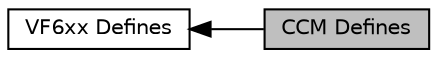 digraph "CCM Defines"
{
  edge [fontname="Helvetica",fontsize="10",labelfontname="Helvetica",labelfontsize="10"];
  node [fontname="Helvetica",fontsize="10",shape=record];
  rankdir=LR;
  Node1 [label="VF6xx Defines",height=0.2,width=0.4,color="black", fillcolor="white", style="filled",URL="$group__VF6xx__defines.html",tooltip="Defined Constants and Types for the VF6xx series. "];
  Node0 [label="CCM Defines",height=0.2,width=0.4,color="black", fillcolor="grey75", style="filled", fontcolor="black"];
  Node1->Node0 [shape=plaintext, dir="back", style="solid"];
}
